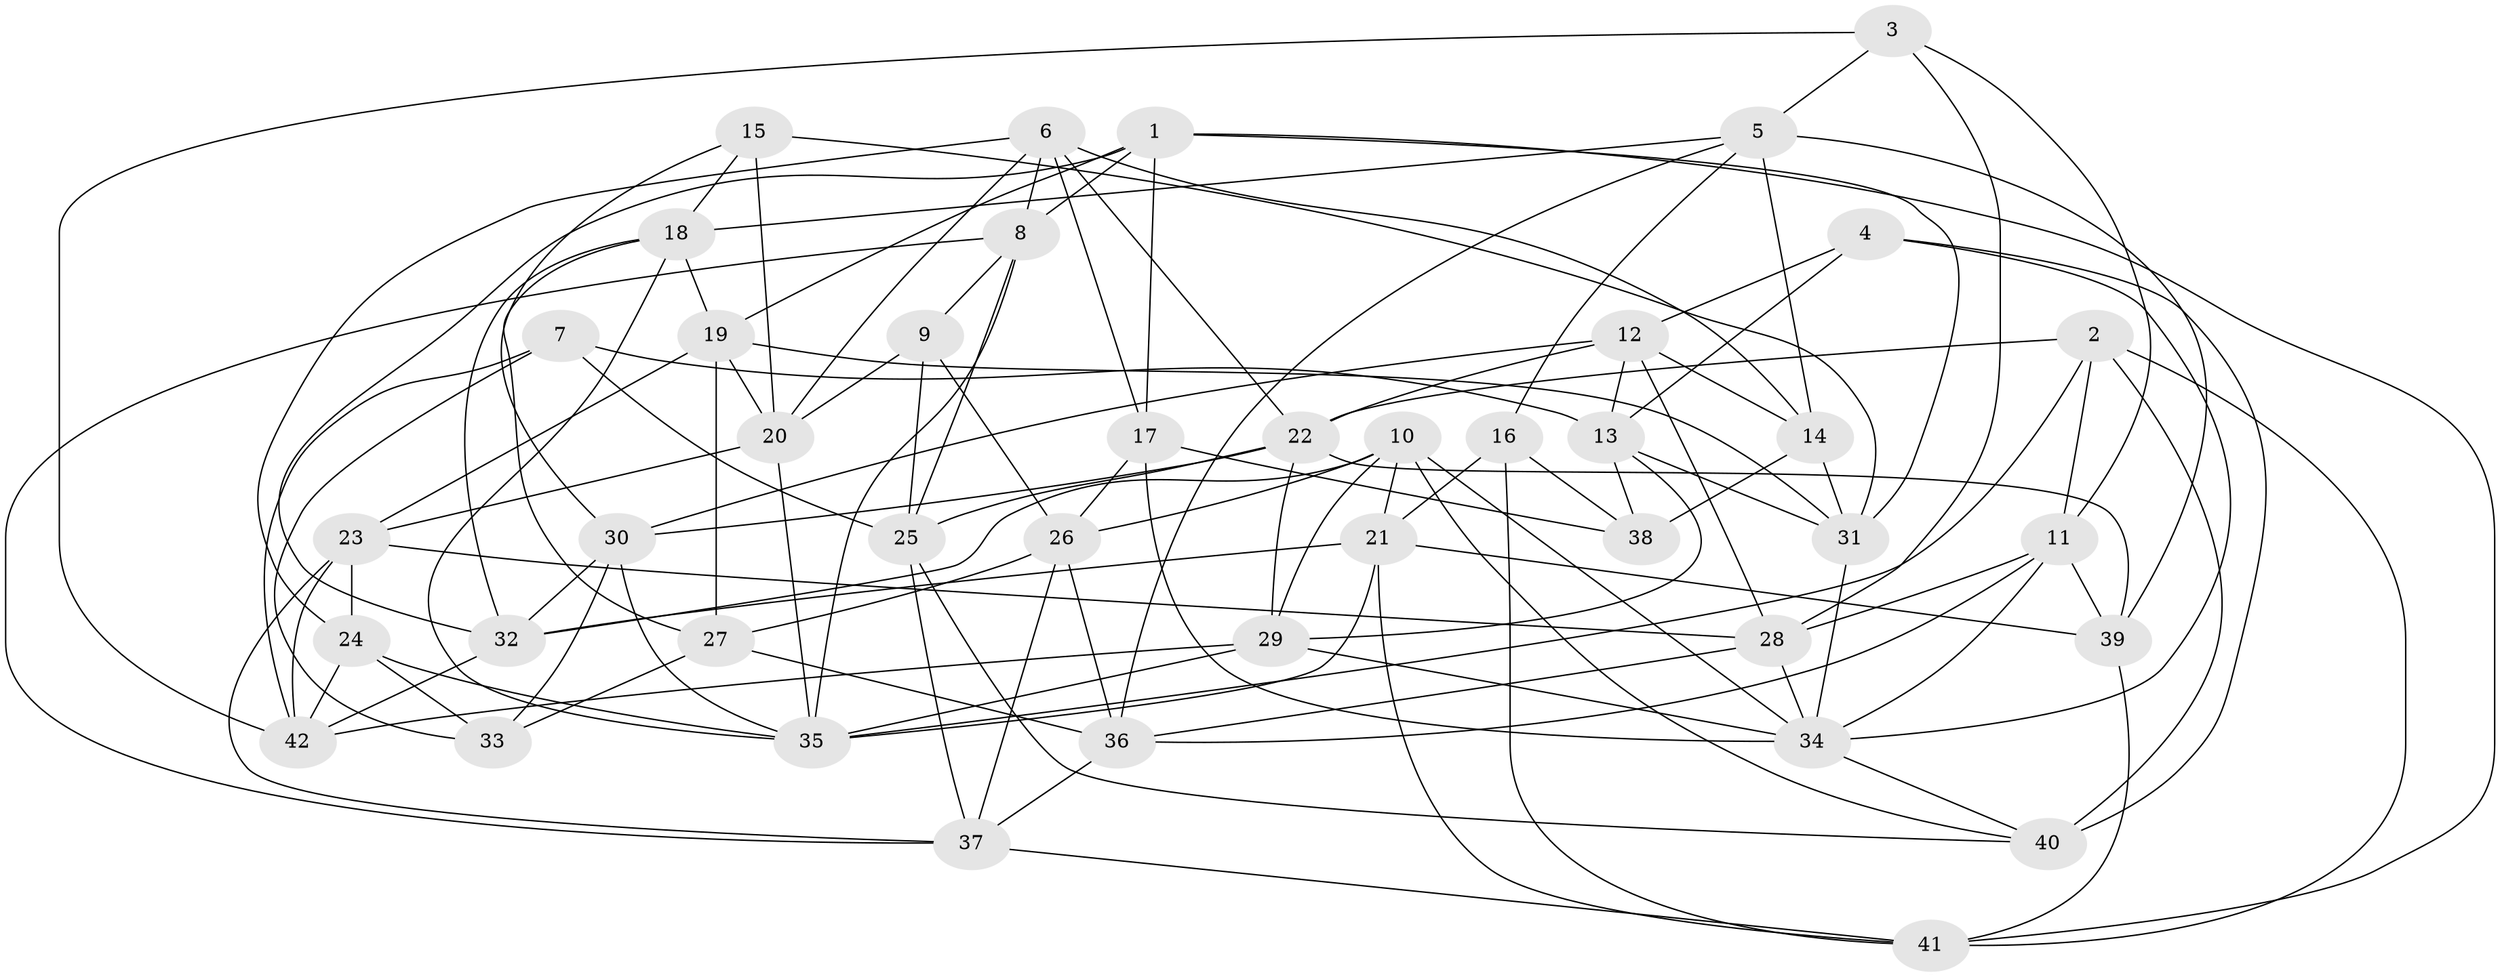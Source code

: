 // original degree distribution, {4: 1.0}
// Generated by graph-tools (version 1.1) at 2025/50/03/09/25 03:50:43]
// undirected, 42 vertices, 117 edges
graph export_dot {
graph [start="1"]
  node [color=gray90,style=filled];
  1;
  2;
  3;
  4;
  5;
  6;
  7;
  8;
  9;
  10;
  11;
  12;
  13;
  14;
  15;
  16;
  17;
  18;
  19;
  20;
  21;
  22;
  23;
  24;
  25;
  26;
  27;
  28;
  29;
  30;
  31;
  32;
  33;
  34;
  35;
  36;
  37;
  38;
  39;
  40;
  41;
  42;
  1 -- 8 [weight=1.0];
  1 -- 17 [weight=1.0];
  1 -- 19 [weight=1.0];
  1 -- 31 [weight=1.0];
  1 -- 32 [weight=1.0];
  1 -- 41 [weight=1.0];
  2 -- 11 [weight=1.0];
  2 -- 22 [weight=1.0];
  2 -- 35 [weight=1.0];
  2 -- 40 [weight=2.0];
  2 -- 41 [weight=1.0];
  3 -- 5 [weight=1.0];
  3 -- 11 [weight=1.0];
  3 -- 28 [weight=1.0];
  3 -- 42 [weight=1.0];
  4 -- 12 [weight=1.0];
  4 -- 13 [weight=1.0];
  4 -- 34 [weight=1.0];
  4 -- 40 [weight=1.0];
  5 -- 14 [weight=1.0];
  5 -- 16 [weight=1.0];
  5 -- 18 [weight=1.0];
  5 -- 36 [weight=1.0];
  5 -- 39 [weight=1.0];
  6 -- 8 [weight=1.0];
  6 -- 14 [weight=1.0];
  6 -- 17 [weight=1.0];
  6 -- 20 [weight=1.0];
  6 -- 22 [weight=1.0];
  6 -- 24 [weight=1.0];
  7 -- 13 [weight=1.0];
  7 -- 25 [weight=1.0];
  7 -- 33 [weight=1.0];
  7 -- 42 [weight=1.0];
  8 -- 9 [weight=1.0];
  8 -- 25 [weight=1.0];
  8 -- 35 [weight=1.0];
  8 -- 37 [weight=1.0];
  9 -- 20 [weight=1.0];
  9 -- 25 [weight=1.0];
  9 -- 26 [weight=1.0];
  10 -- 21 [weight=1.0];
  10 -- 26 [weight=1.0];
  10 -- 29 [weight=1.0];
  10 -- 32 [weight=1.0];
  10 -- 34 [weight=1.0];
  10 -- 40 [weight=1.0];
  11 -- 28 [weight=1.0];
  11 -- 34 [weight=1.0];
  11 -- 36 [weight=1.0];
  11 -- 39 [weight=1.0];
  12 -- 13 [weight=1.0];
  12 -- 14 [weight=1.0];
  12 -- 22 [weight=1.0];
  12 -- 28 [weight=1.0];
  12 -- 30 [weight=1.0];
  13 -- 29 [weight=1.0];
  13 -- 31 [weight=1.0];
  13 -- 38 [weight=1.0];
  14 -- 31 [weight=1.0];
  14 -- 38 [weight=2.0];
  15 -- 18 [weight=1.0];
  15 -- 20 [weight=1.0];
  15 -- 30 [weight=1.0];
  15 -- 31 [weight=1.0];
  16 -- 21 [weight=1.0];
  16 -- 38 [weight=1.0];
  16 -- 41 [weight=1.0];
  17 -- 26 [weight=1.0];
  17 -- 34 [weight=1.0];
  17 -- 38 [weight=2.0];
  18 -- 19 [weight=1.0];
  18 -- 27 [weight=1.0];
  18 -- 32 [weight=1.0];
  18 -- 35 [weight=1.0];
  19 -- 20 [weight=1.0];
  19 -- 23 [weight=1.0];
  19 -- 27 [weight=1.0];
  19 -- 31 [weight=1.0];
  20 -- 23 [weight=1.0];
  20 -- 35 [weight=1.0];
  21 -- 32 [weight=1.0];
  21 -- 35 [weight=1.0];
  21 -- 39 [weight=1.0];
  21 -- 41 [weight=1.0];
  22 -- 25 [weight=1.0];
  22 -- 29 [weight=1.0];
  22 -- 30 [weight=1.0];
  22 -- 39 [weight=2.0];
  23 -- 24 [weight=1.0];
  23 -- 28 [weight=1.0];
  23 -- 37 [weight=1.0];
  23 -- 42 [weight=1.0];
  24 -- 33 [weight=2.0];
  24 -- 35 [weight=1.0];
  24 -- 42 [weight=1.0];
  25 -- 37 [weight=1.0];
  25 -- 40 [weight=1.0];
  26 -- 27 [weight=1.0];
  26 -- 36 [weight=1.0];
  26 -- 37 [weight=1.0];
  27 -- 33 [weight=2.0];
  27 -- 36 [weight=1.0];
  28 -- 34 [weight=1.0];
  28 -- 36 [weight=1.0];
  29 -- 34 [weight=1.0];
  29 -- 35 [weight=1.0];
  29 -- 42 [weight=1.0];
  30 -- 32 [weight=1.0];
  30 -- 33 [weight=1.0];
  30 -- 35 [weight=1.0];
  31 -- 34 [weight=1.0];
  32 -- 42 [weight=1.0];
  34 -- 40 [weight=1.0];
  36 -- 37 [weight=1.0];
  37 -- 41 [weight=1.0];
  39 -- 41 [weight=1.0];
}
